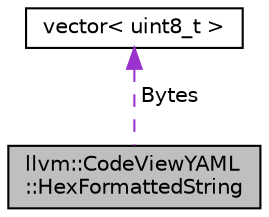 digraph "llvm::CodeViewYAML::HexFormattedString"
{
 // LATEX_PDF_SIZE
  bgcolor="transparent";
  edge [fontname="Helvetica",fontsize="10",labelfontname="Helvetica",labelfontsize="10"];
  node [fontname="Helvetica",fontsize="10",shape="box"];
  Node1 [label="llvm::CodeViewYAML\l::HexFormattedString",height=0.2,width=0.4,color="black", fillcolor="grey75", style="filled", fontcolor="black",tooltip=" "];
  Node2 -> Node1 [dir="back",color="darkorchid3",fontsize="10",style="dashed",label=" Bytes" ,fontname="Helvetica"];
  Node2 [label="vector\< uint8_t \>",height=0.2,width=0.4,color="black",tooltip=" "];
}

